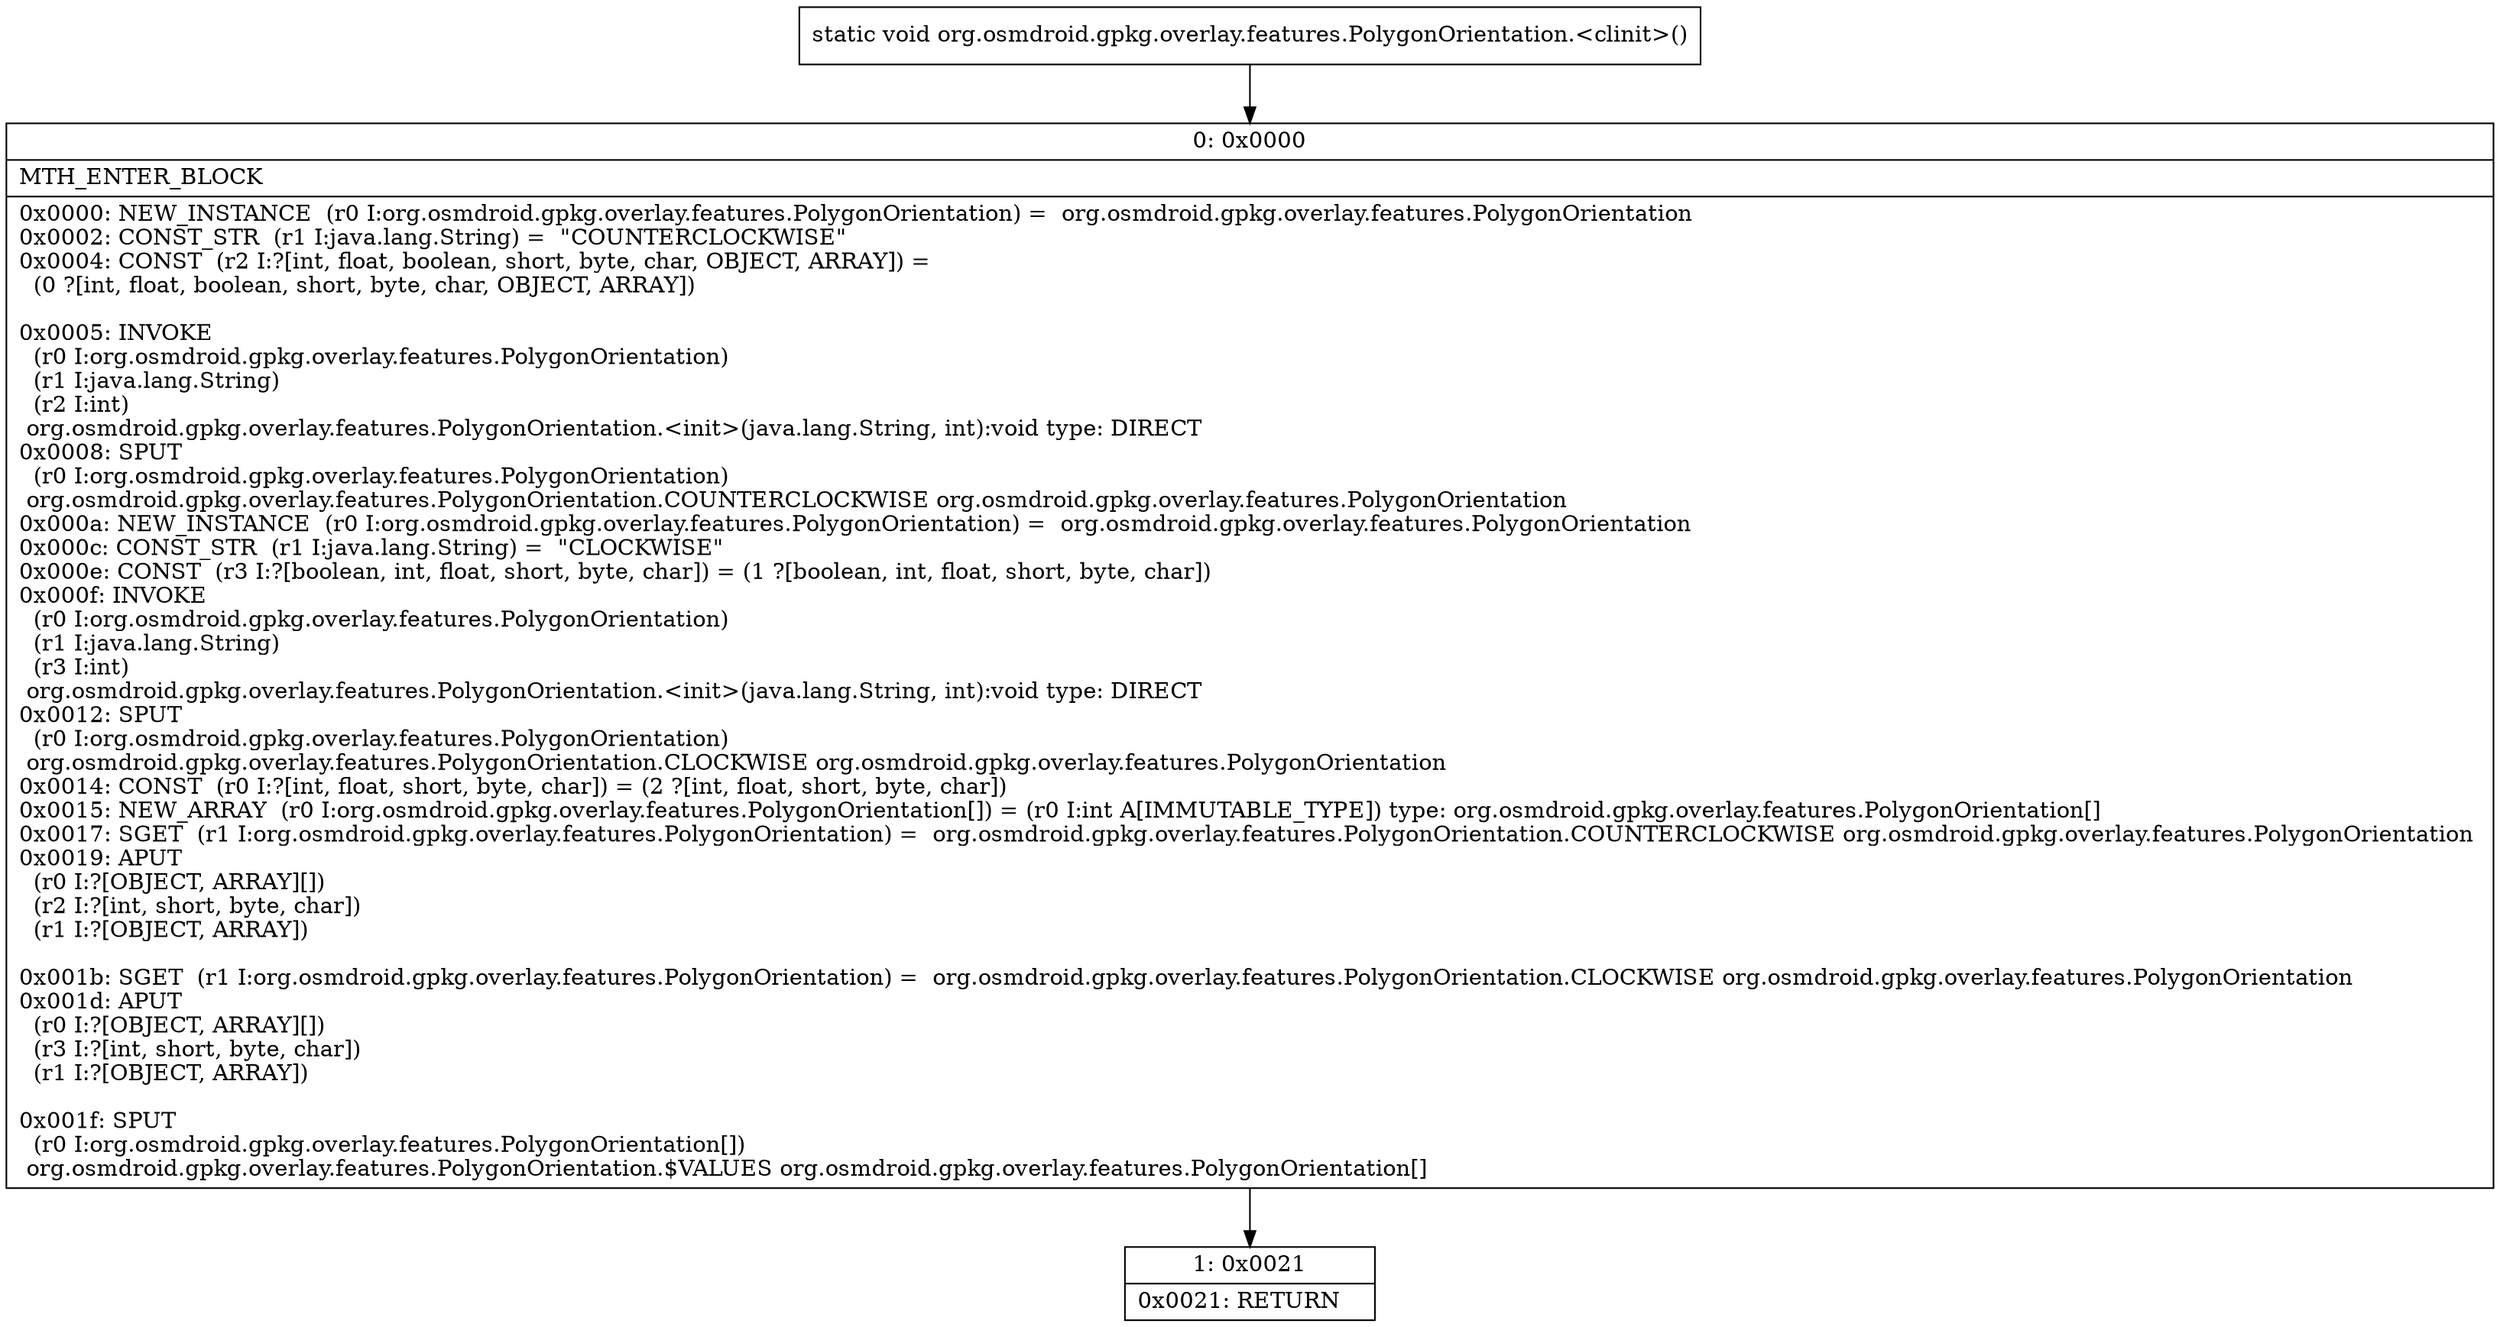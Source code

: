 digraph "CFG fororg.osmdroid.gpkg.overlay.features.PolygonOrientation.\<clinit\>()V" {
Node_0 [shape=record,label="{0\:\ 0x0000|MTH_ENTER_BLOCK\l|0x0000: NEW_INSTANCE  (r0 I:org.osmdroid.gpkg.overlay.features.PolygonOrientation) =  org.osmdroid.gpkg.overlay.features.PolygonOrientation \l0x0002: CONST_STR  (r1 I:java.lang.String) =  \"COUNTERCLOCKWISE\" \l0x0004: CONST  (r2 I:?[int, float, boolean, short, byte, char, OBJECT, ARRAY]) = \l  (0 ?[int, float, boolean, short, byte, char, OBJECT, ARRAY])\l \l0x0005: INVOKE  \l  (r0 I:org.osmdroid.gpkg.overlay.features.PolygonOrientation)\l  (r1 I:java.lang.String)\l  (r2 I:int)\l org.osmdroid.gpkg.overlay.features.PolygonOrientation.\<init\>(java.lang.String, int):void type: DIRECT \l0x0008: SPUT  \l  (r0 I:org.osmdroid.gpkg.overlay.features.PolygonOrientation)\l org.osmdroid.gpkg.overlay.features.PolygonOrientation.COUNTERCLOCKWISE org.osmdroid.gpkg.overlay.features.PolygonOrientation \l0x000a: NEW_INSTANCE  (r0 I:org.osmdroid.gpkg.overlay.features.PolygonOrientation) =  org.osmdroid.gpkg.overlay.features.PolygonOrientation \l0x000c: CONST_STR  (r1 I:java.lang.String) =  \"CLOCKWISE\" \l0x000e: CONST  (r3 I:?[boolean, int, float, short, byte, char]) = (1 ?[boolean, int, float, short, byte, char]) \l0x000f: INVOKE  \l  (r0 I:org.osmdroid.gpkg.overlay.features.PolygonOrientation)\l  (r1 I:java.lang.String)\l  (r3 I:int)\l org.osmdroid.gpkg.overlay.features.PolygonOrientation.\<init\>(java.lang.String, int):void type: DIRECT \l0x0012: SPUT  \l  (r0 I:org.osmdroid.gpkg.overlay.features.PolygonOrientation)\l org.osmdroid.gpkg.overlay.features.PolygonOrientation.CLOCKWISE org.osmdroid.gpkg.overlay.features.PolygonOrientation \l0x0014: CONST  (r0 I:?[int, float, short, byte, char]) = (2 ?[int, float, short, byte, char]) \l0x0015: NEW_ARRAY  (r0 I:org.osmdroid.gpkg.overlay.features.PolygonOrientation[]) = (r0 I:int A[IMMUTABLE_TYPE]) type: org.osmdroid.gpkg.overlay.features.PolygonOrientation[] \l0x0017: SGET  (r1 I:org.osmdroid.gpkg.overlay.features.PolygonOrientation) =  org.osmdroid.gpkg.overlay.features.PolygonOrientation.COUNTERCLOCKWISE org.osmdroid.gpkg.overlay.features.PolygonOrientation \l0x0019: APUT  \l  (r0 I:?[OBJECT, ARRAY][])\l  (r2 I:?[int, short, byte, char])\l  (r1 I:?[OBJECT, ARRAY])\l \l0x001b: SGET  (r1 I:org.osmdroid.gpkg.overlay.features.PolygonOrientation) =  org.osmdroid.gpkg.overlay.features.PolygonOrientation.CLOCKWISE org.osmdroid.gpkg.overlay.features.PolygonOrientation \l0x001d: APUT  \l  (r0 I:?[OBJECT, ARRAY][])\l  (r3 I:?[int, short, byte, char])\l  (r1 I:?[OBJECT, ARRAY])\l \l0x001f: SPUT  \l  (r0 I:org.osmdroid.gpkg.overlay.features.PolygonOrientation[])\l org.osmdroid.gpkg.overlay.features.PolygonOrientation.$VALUES org.osmdroid.gpkg.overlay.features.PolygonOrientation[] \l}"];
Node_1 [shape=record,label="{1\:\ 0x0021|0x0021: RETURN   \l}"];
MethodNode[shape=record,label="{static void org.osmdroid.gpkg.overlay.features.PolygonOrientation.\<clinit\>() }"];
MethodNode -> Node_0;
Node_0 -> Node_1;
}

